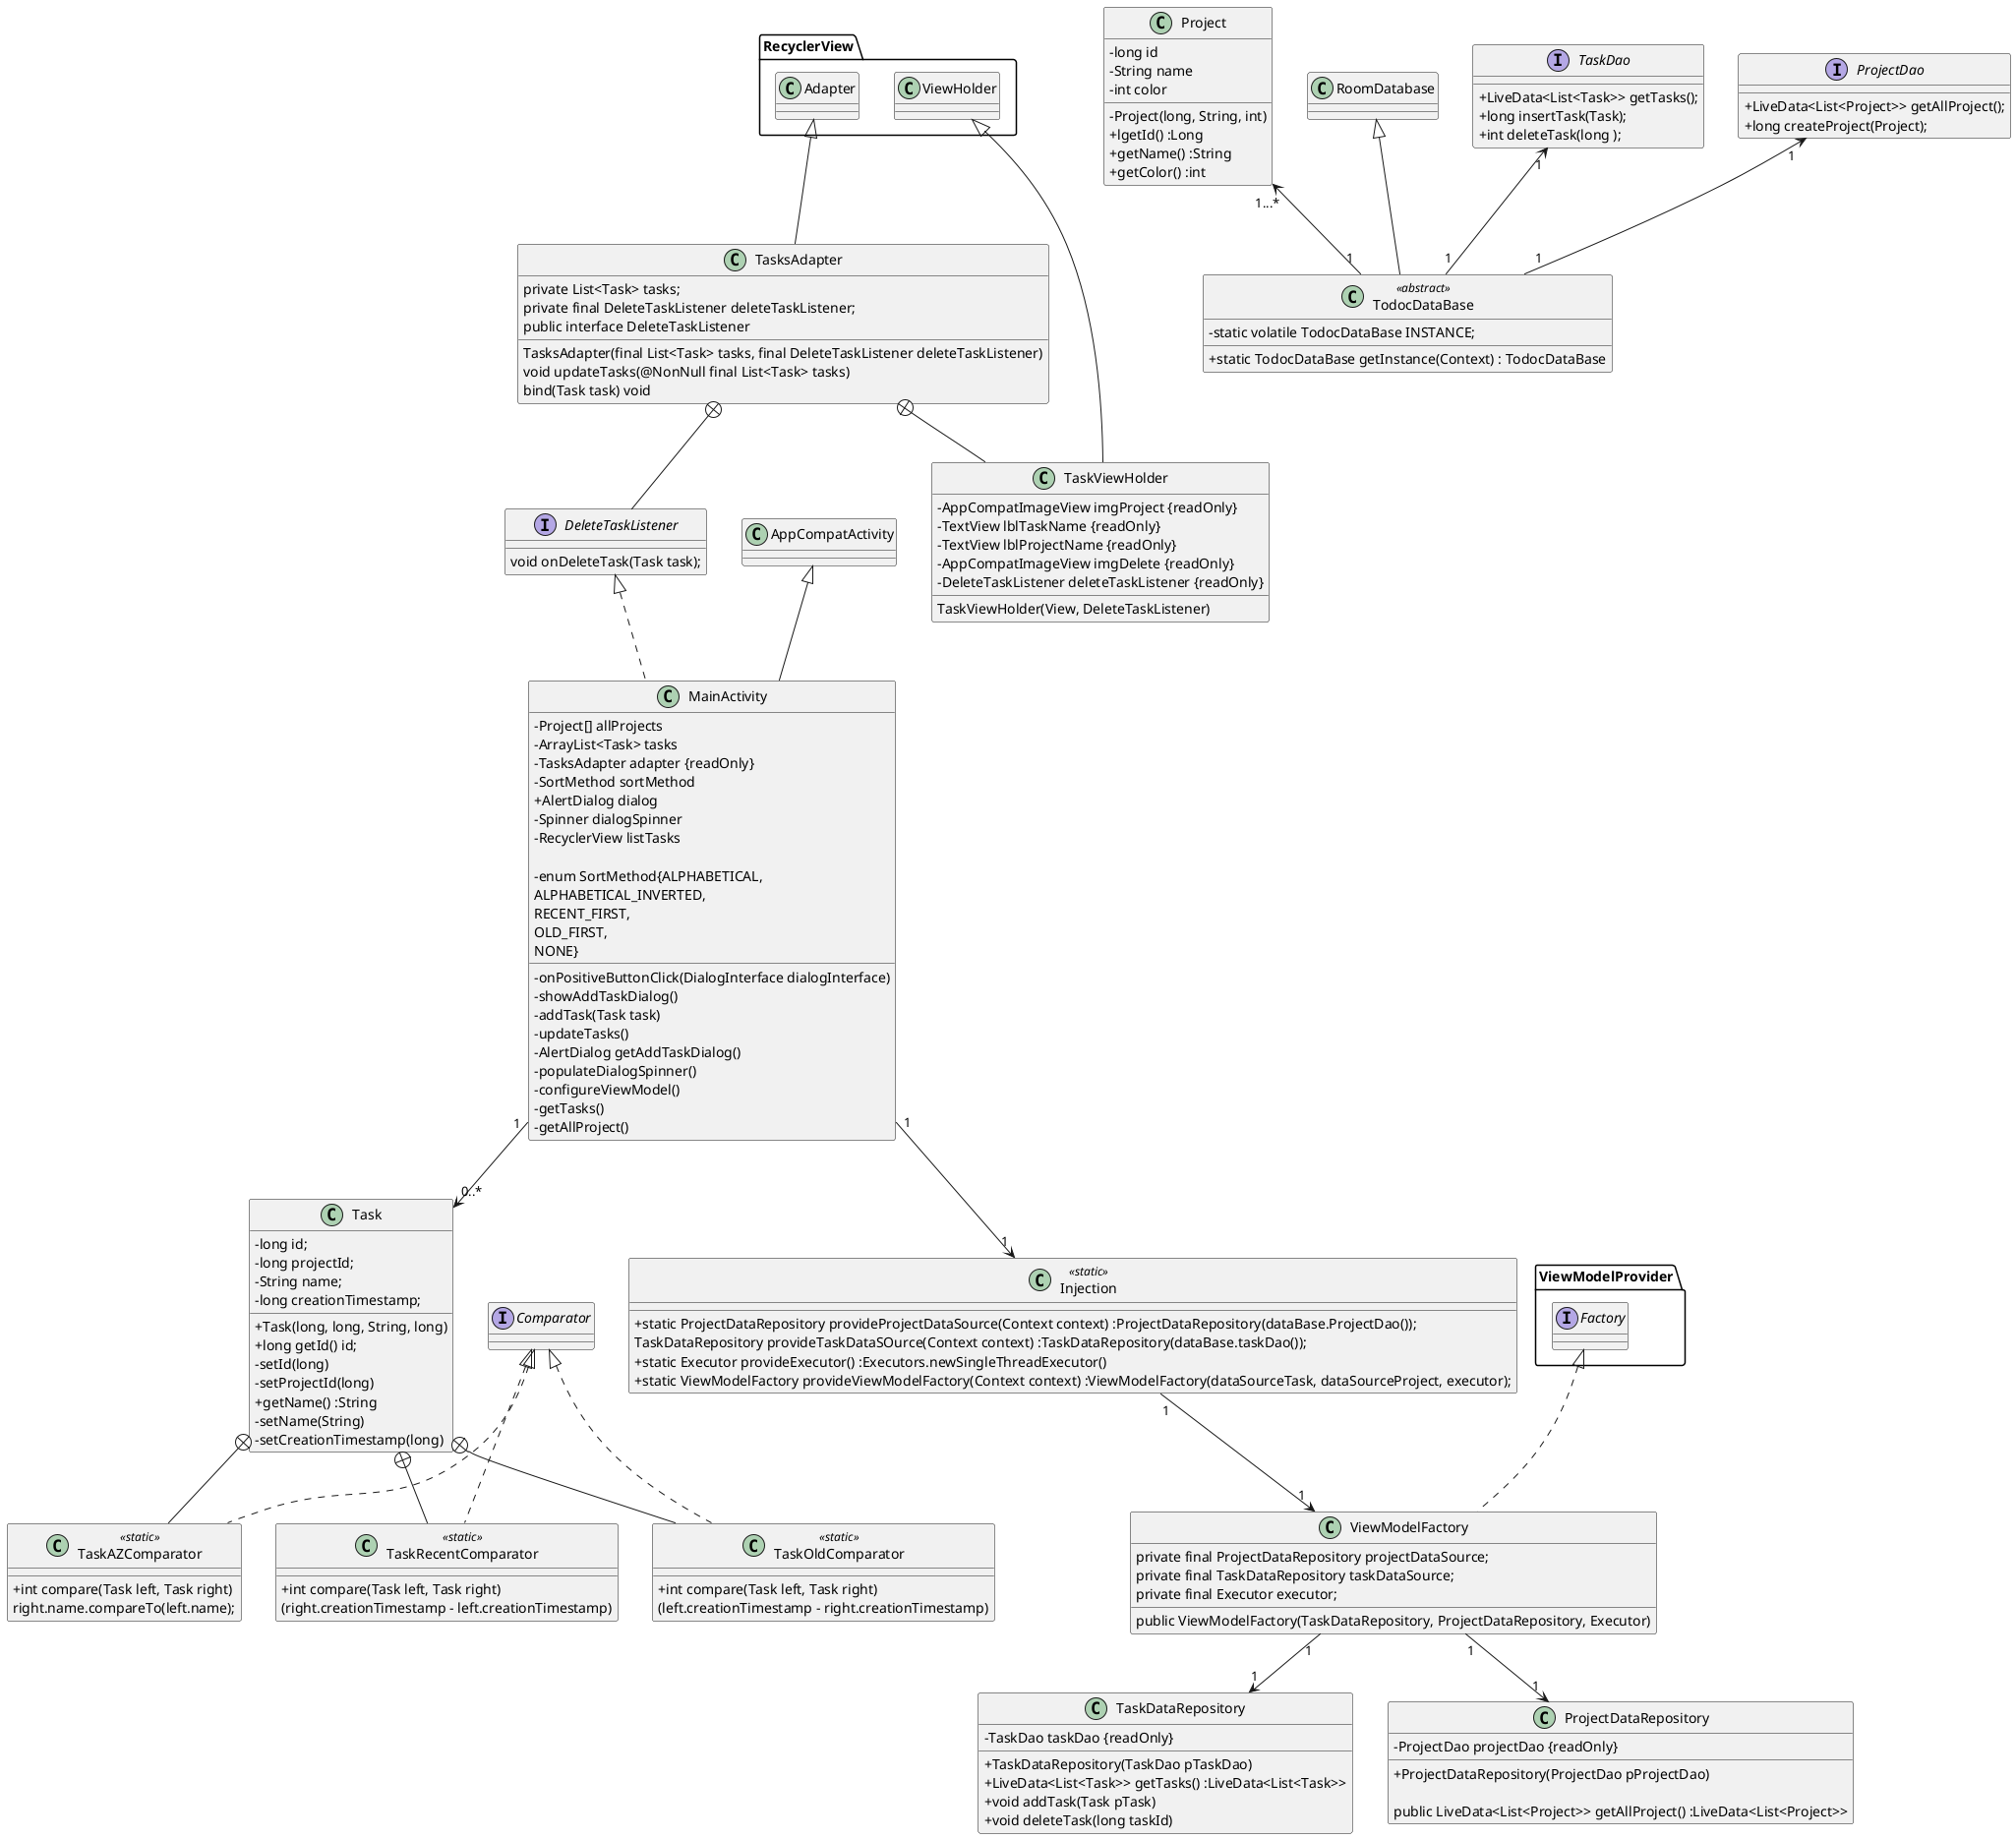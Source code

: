 @startuml
skinparam classAttributeIconSize 0

class MainActivity extends AppCompatActivity implements DeleteTaskListener {

    - Project[] allProjects
    - ArrayList<Task> tasks
    - TasksAdapter adapter {readOnly}
    - SortMethod sortMethod
    + AlertDialog dialog
    - Spinner dialogSpinner
    - RecyclerView listTasks

    - onPositiveButtonClick(DialogInterface dialogInterface)
    - showAddTaskDialog()
    - addTask(Task task)
    - updateTasks()
    - AlertDialog getAddTaskDialog()
    - populateDialogSpinner()
    - enum SortMethod{ALPHABETICAL,
                              ALPHABETICAL_INVERTED,
                              RECENT_FIRST,
                              OLD_FIRST,
                              NONE}
    - configureViewModel()
    - getTasks()
    - getAllProject()
}
MainActivity "1" -down-> "0..*" Task
MainActivity "1" -down-> "1" Injection

class Task {
    - long id;
    - long projectId;
    - String name;
    - long creationTimestamp;

    + Task(long, long, String, long)
    + long getId() id;
    - setId(long)
    - setProjectId(long)
    + getName() :String
    - setName(String)
    - setCreationTimestamp(long)
}

 class TaskAZComparator <<static>> implements Comparator {
        + int compare(Task left, Task right)
        right.name.compareTo(left.name);

    }

class TaskRecentComparator <<static>> implements Comparator {
        + int compare(Task left, Task right)
           (right.creationTimestamp - left.creationTimestamp)

    }

 class TaskOldComparator <<static>> implements Comparator{
        + int compare(Task left, Task right)
            (left.creationTimestamp - right.creationTimestamp)

    }

class Project {
    -long id
    -String name
    -int color

    -Project(long, String, int)
    +lgetId() :Long
    +getName() :String
    + getColor() :int
    }

class TasksAdapter extends RecyclerView.Adapter{
    private List<Task> tasks;
    private final DeleteTaskListener deleteTaskListener;
    TasksAdapter(final List<Task> tasks, final DeleteTaskListener deleteTaskListener)
    void updateTasks(@NonNull final List<Task> tasks)
    public interface DeleteTaskListener
    bind(Task task) void
}

class TaskViewHolder extends RecyclerView.ViewHolder {
        - AppCompatImageView imgProject {readOnly}
        - TextView lblTaskName {readOnly}
        - TextView lblProjectName {readOnly}
        - AppCompatImageView imgDelete {readOnly}
        - DeleteTaskListener deleteTaskListener {readOnly}
          TaskViewHolder(View, DeleteTaskListener)
    }

interface DeleteTaskListener {
            void onDeleteTask(Task task);
        }

class TodocDataBase <<abstract>> extends RoomDatabase {
        -static volatile TodocDataBase INSTANCE;
        + static TodocDataBase getInstance(Context) : TodocDataBase
    }
TaskDao "1" <-down- "1" TodocDataBase
ProjectDao "1" <-down- "1" TodocDataBase
Project "1...*" <-down- "1" TodocDataBase

interface TaskDao {
    +LiveData<List<Task>> getTasks();
    +long insertTask(Task);
    +int deleteTask(long );
}


interface ProjectDao {
   +LiveData<List<Project>> getAllProject();
   +long createProject(Project);
}

class ViewModelFactory implements ViewModelProvider.Factory {

    private final ProjectDataRepository projectDataSource;
    private final TaskDataRepository taskDataSource;
    private final Executor executor;

    public ViewModelFactory(TaskDataRepository, ProjectDataRepository, Executor)
    }
Injection "1" -down-> "1" ViewModelFactory
ViewModelFactory "1" -down-> "1" TaskDataRepository
ViewModelFactory "1" -down-> "1" ProjectDataRepository

class Injection <<static>> {
+static ProjectDataRepository provideProjectDataSource(Context context) :ProjectDataRepository(dataBase.ProjectDao());
TaskDataRepository provideTaskDataSOurce(Context context) :TaskDataRepository(dataBase.taskDao());
+static Executor provideExecutor() :Executors.newSingleThreadExecutor()
+static ViewModelFactory provideViewModelFactory(Context context) :ViewModelFactory(dataSourceTask, dataSourceProject, executor);
}


class ProjectDataRepository {
    -ProjectDao projectDao {readOnly}
    +ProjectDataRepository(ProjectDao pProjectDao)

    public LiveData<List<Project>> getAllProject() :LiveData<List<Project>>

}


class TaskDataRepository {
    -TaskDao taskDao {readOnly}

    +TaskDataRepository(TaskDao pTaskDao)
    +LiveData<List<Task>> getTasks() :LiveData<List<Task>>
    +void addTask(Task pTask)
    +void deleteTask(long taskId)
}


TasksAdapter +-- DeleteTaskListener
TasksAdapter +-- TaskViewHolder
Task +-- TaskAZComparator
Task +-- TaskRecentComparator
Task +-- TaskOldComparator
@enduml